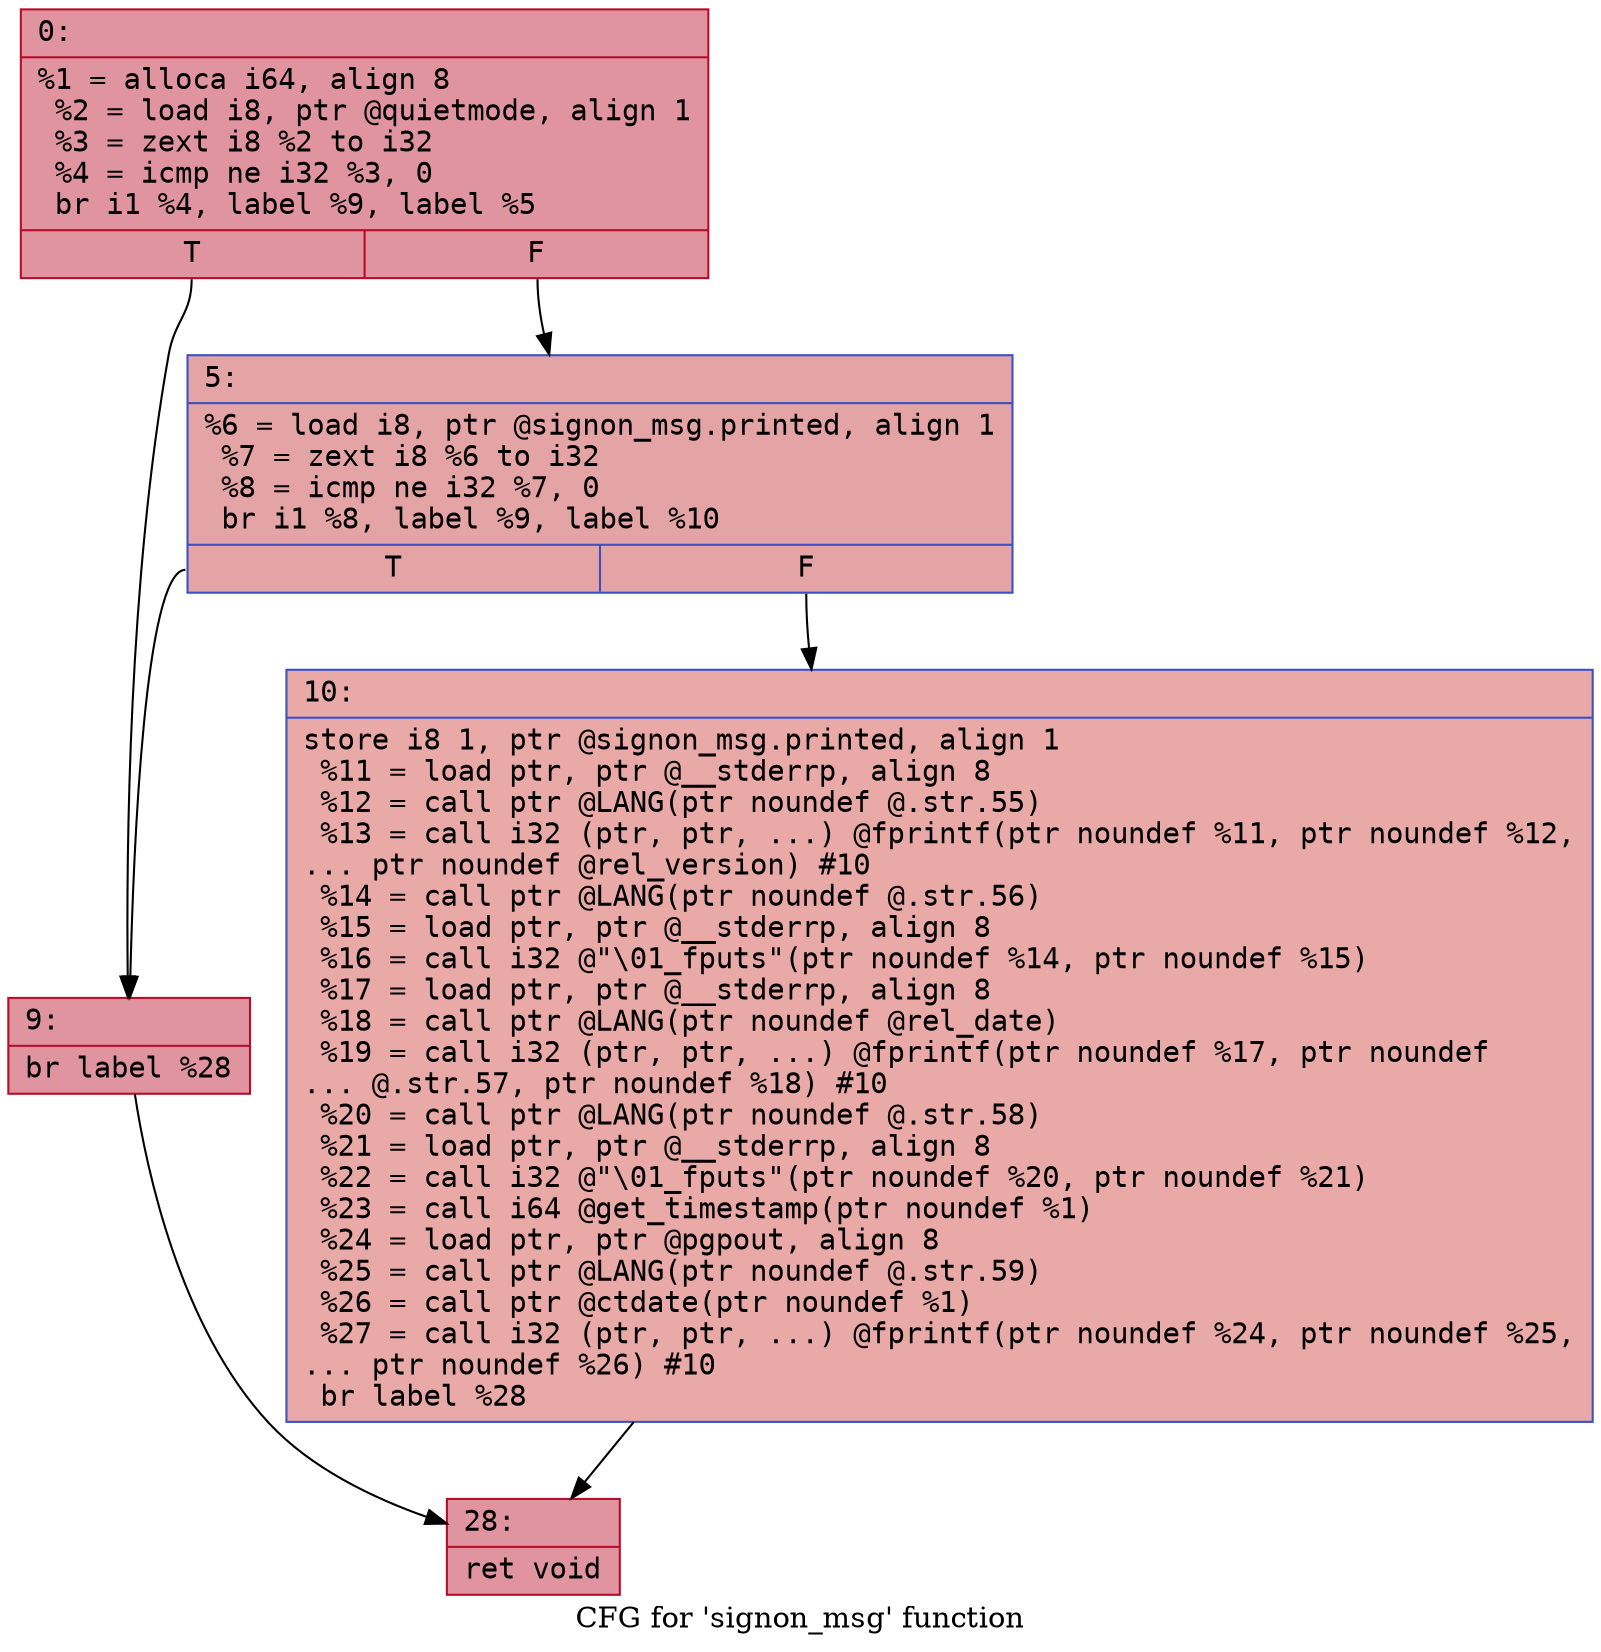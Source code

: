 digraph "CFG for 'signon_msg' function" {
	label="CFG for 'signon_msg' function";

	Node0x6000007ae440 [shape=record,color="#b70d28ff", style=filled, fillcolor="#b70d2870" fontname="Courier",label="{0:\l|  %1 = alloca i64, align 8\l  %2 = load i8, ptr @quietmode, align 1\l  %3 = zext i8 %2 to i32\l  %4 = icmp ne i32 %3, 0\l  br i1 %4, label %9, label %5\l|{<s0>T|<s1>F}}"];
	Node0x6000007ae440:s0 -> Node0x6000007ae800[tooltip="0 -> 9\nProbability 62.50%" ];
	Node0x6000007ae440:s1 -> Node0x6000007ae7b0[tooltip="0 -> 5\nProbability 37.50%" ];
	Node0x6000007ae7b0 [shape=record,color="#3d50c3ff", style=filled, fillcolor="#c32e3170" fontname="Courier",label="{5:\l|  %6 = load i8, ptr @signon_msg.printed, align 1\l  %7 = zext i8 %6 to i32\l  %8 = icmp ne i32 %7, 0\l  br i1 %8, label %9, label %10\l|{<s0>T|<s1>F}}"];
	Node0x6000007ae7b0:s0 -> Node0x6000007ae800[tooltip="5 -> 9\nProbability 62.50%" ];
	Node0x6000007ae7b0:s1 -> Node0x6000007ae850[tooltip="5 -> 10\nProbability 37.50%" ];
	Node0x6000007ae800 [shape=record,color="#b70d28ff", style=filled, fillcolor="#b70d2870" fontname="Courier",label="{9:\l|  br label %28\l}"];
	Node0x6000007ae800 -> Node0x6000007ae8a0[tooltip="9 -> 28\nProbability 100.00%" ];
	Node0x6000007ae850 [shape=record,color="#3d50c3ff", style=filled, fillcolor="#ca3b3770" fontname="Courier",label="{10:\l|  store i8 1, ptr @signon_msg.printed, align 1\l  %11 = load ptr, ptr @__stderrp, align 8\l  %12 = call ptr @LANG(ptr noundef @.str.55)\l  %13 = call i32 (ptr, ptr, ...) @fprintf(ptr noundef %11, ptr noundef %12,\l... ptr noundef @rel_version) #10\l  %14 = call ptr @LANG(ptr noundef @.str.56)\l  %15 = load ptr, ptr @__stderrp, align 8\l  %16 = call i32 @\"\\01_fputs\"(ptr noundef %14, ptr noundef %15)\l  %17 = load ptr, ptr @__stderrp, align 8\l  %18 = call ptr @LANG(ptr noundef @rel_date)\l  %19 = call i32 (ptr, ptr, ...) @fprintf(ptr noundef %17, ptr noundef\l... @.str.57, ptr noundef %18) #10\l  %20 = call ptr @LANG(ptr noundef @.str.58)\l  %21 = load ptr, ptr @__stderrp, align 8\l  %22 = call i32 @\"\\01_fputs\"(ptr noundef %20, ptr noundef %21)\l  %23 = call i64 @get_timestamp(ptr noundef %1)\l  %24 = load ptr, ptr @pgpout, align 8\l  %25 = call ptr @LANG(ptr noundef @.str.59)\l  %26 = call ptr @ctdate(ptr noundef %1)\l  %27 = call i32 (ptr, ptr, ...) @fprintf(ptr noundef %24, ptr noundef %25,\l... ptr noundef %26) #10\l  br label %28\l}"];
	Node0x6000007ae850 -> Node0x6000007ae8a0[tooltip="10 -> 28\nProbability 100.00%" ];
	Node0x6000007ae8a0 [shape=record,color="#b70d28ff", style=filled, fillcolor="#b70d2870" fontname="Courier",label="{28:\l|  ret void\l}"];
}
